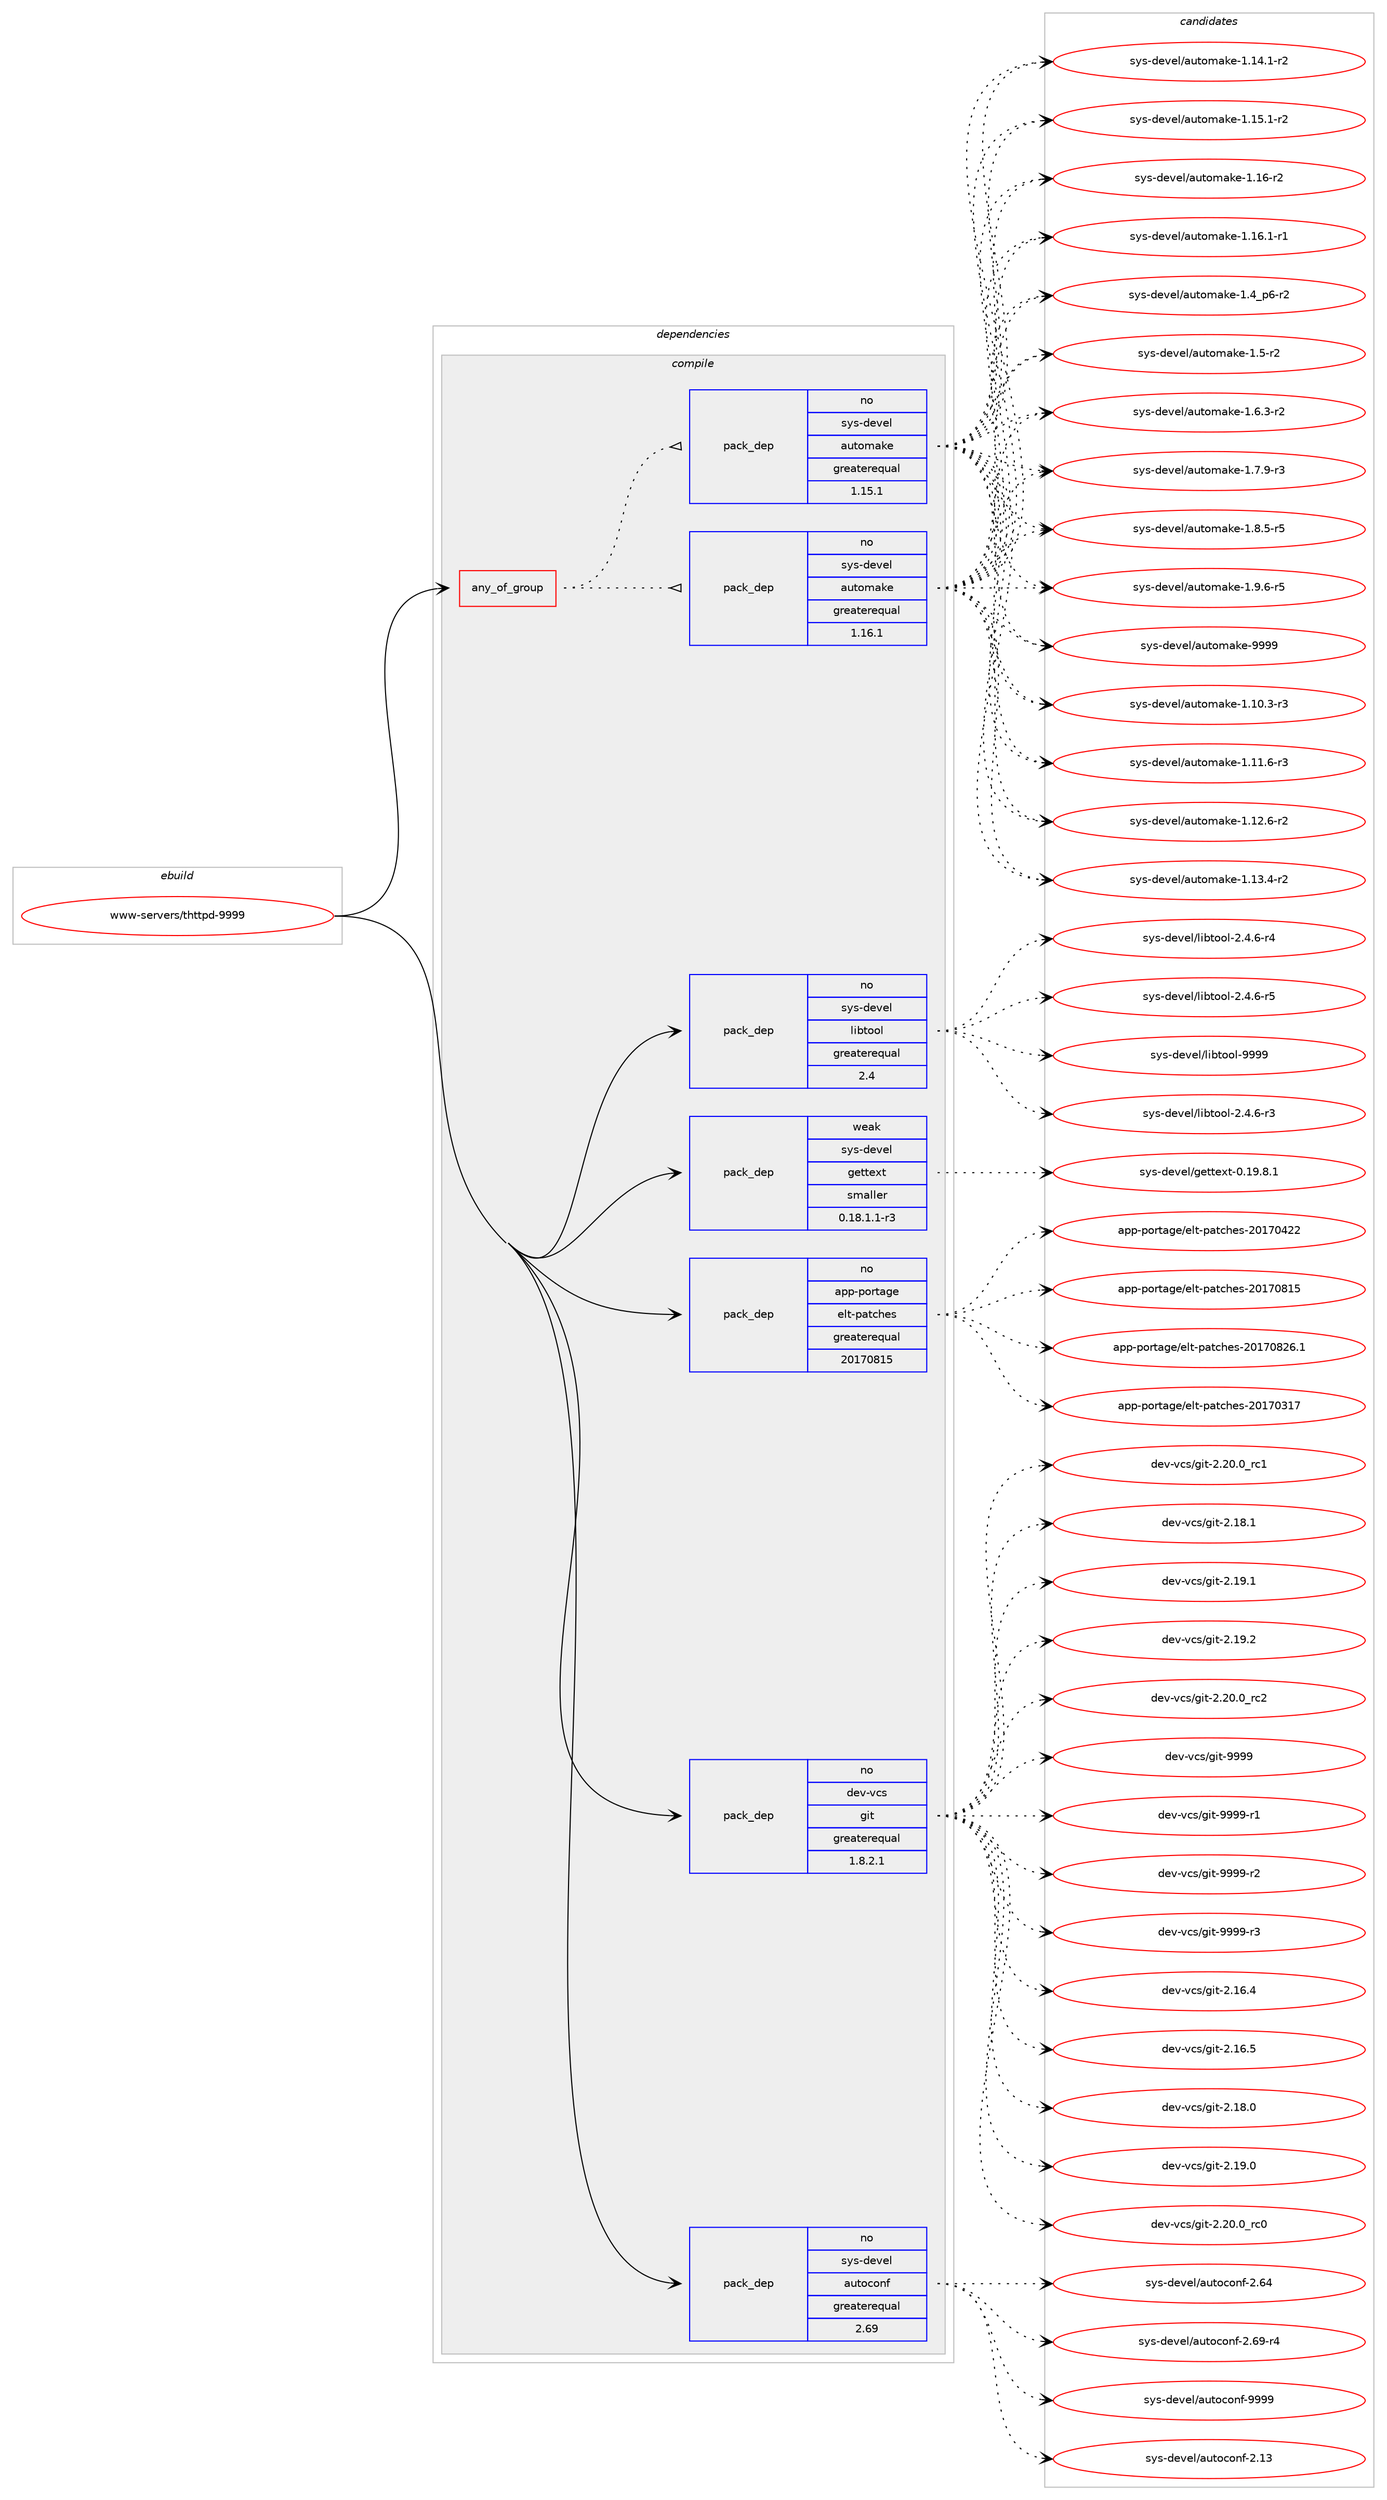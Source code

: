 digraph prolog {

# *************
# Graph options
# *************

newrank=true;
concentrate=true;
compound=true;
graph [rankdir=LR,fontname=Helvetica,fontsize=10,ranksep=1.5];#, ranksep=2.5, nodesep=0.2];
edge  [arrowhead=vee];
node  [fontname=Helvetica,fontsize=10];

# **********
# The ebuild
# **********

subgraph cluster_leftcol {
color=gray;
rank=same;
label=<<i>ebuild</i>>;
id [label="www-servers/thttpd-9999", color=red, width=4, href="../www-servers/thttpd-9999.svg"];
}

# ****************
# The dependencies
# ****************

subgraph cluster_midcol {
color=gray;
label=<<i>dependencies</i>>;
subgraph cluster_compile {
fillcolor="#eeeeee";
style=filled;
label=<<i>compile</i>>;
subgraph any186 {
dependency8166 [label=<<TABLE BORDER="0" CELLBORDER="1" CELLSPACING="0" CELLPADDING="4"><TR><TD CELLPADDING="10">any_of_group</TD></TR></TABLE>>, shape=none, color=red];subgraph pack6466 {
dependency8167 [label=<<TABLE BORDER="0" CELLBORDER="1" CELLSPACING="0" CELLPADDING="4" WIDTH="220"><TR><TD ROWSPAN="6" CELLPADDING="30">pack_dep</TD></TR><TR><TD WIDTH="110">no</TD></TR><TR><TD>sys-devel</TD></TR><TR><TD>automake</TD></TR><TR><TD>greaterequal</TD></TR><TR><TD>1.16.1</TD></TR></TABLE>>, shape=none, color=blue];
}
dependency8166:e -> dependency8167:w [weight=20,style="dotted",arrowhead="oinv"];
subgraph pack6467 {
dependency8168 [label=<<TABLE BORDER="0" CELLBORDER="1" CELLSPACING="0" CELLPADDING="4" WIDTH="220"><TR><TD ROWSPAN="6" CELLPADDING="30">pack_dep</TD></TR><TR><TD WIDTH="110">no</TD></TR><TR><TD>sys-devel</TD></TR><TR><TD>automake</TD></TR><TR><TD>greaterequal</TD></TR><TR><TD>1.15.1</TD></TR></TABLE>>, shape=none, color=blue];
}
dependency8166:e -> dependency8168:w [weight=20,style="dotted",arrowhead="oinv"];
}
id:e -> dependency8166:w [weight=20,style="solid",arrowhead="vee"];
subgraph pack6468 {
dependency8169 [label=<<TABLE BORDER="0" CELLBORDER="1" CELLSPACING="0" CELLPADDING="4" WIDTH="220"><TR><TD ROWSPAN="6" CELLPADDING="30">pack_dep</TD></TR><TR><TD WIDTH="110">no</TD></TR><TR><TD>app-portage</TD></TR><TR><TD>elt-patches</TD></TR><TR><TD>greaterequal</TD></TR><TR><TD>20170815</TD></TR></TABLE>>, shape=none, color=blue];
}
id:e -> dependency8169:w [weight=20,style="solid",arrowhead="vee"];
subgraph pack6469 {
dependency8170 [label=<<TABLE BORDER="0" CELLBORDER="1" CELLSPACING="0" CELLPADDING="4" WIDTH="220"><TR><TD ROWSPAN="6" CELLPADDING="30">pack_dep</TD></TR><TR><TD WIDTH="110">no</TD></TR><TR><TD>dev-vcs</TD></TR><TR><TD>git</TD></TR><TR><TD>greaterequal</TD></TR><TR><TD>1.8.2.1</TD></TR></TABLE>>, shape=none, color=blue];
}
id:e -> dependency8170:w [weight=20,style="solid",arrowhead="vee"];
subgraph pack6470 {
dependency8171 [label=<<TABLE BORDER="0" CELLBORDER="1" CELLSPACING="0" CELLPADDING="4" WIDTH="220"><TR><TD ROWSPAN="6" CELLPADDING="30">pack_dep</TD></TR><TR><TD WIDTH="110">no</TD></TR><TR><TD>sys-devel</TD></TR><TR><TD>autoconf</TD></TR><TR><TD>greaterequal</TD></TR><TR><TD>2.69</TD></TR></TABLE>>, shape=none, color=blue];
}
id:e -> dependency8171:w [weight=20,style="solid",arrowhead="vee"];
subgraph pack6471 {
dependency8172 [label=<<TABLE BORDER="0" CELLBORDER="1" CELLSPACING="0" CELLPADDING="4" WIDTH="220"><TR><TD ROWSPAN="6" CELLPADDING="30">pack_dep</TD></TR><TR><TD WIDTH="110">no</TD></TR><TR><TD>sys-devel</TD></TR><TR><TD>libtool</TD></TR><TR><TD>greaterequal</TD></TR><TR><TD>2.4</TD></TR></TABLE>>, shape=none, color=blue];
}
id:e -> dependency8172:w [weight=20,style="solid",arrowhead="vee"];
subgraph pack6472 {
dependency8173 [label=<<TABLE BORDER="0" CELLBORDER="1" CELLSPACING="0" CELLPADDING="4" WIDTH="220"><TR><TD ROWSPAN="6" CELLPADDING="30">pack_dep</TD></TR><TR><TD WIDTH="110">weak</TD></TR><TR><TD>sys-devel</TD></TR><TR><TD>gettext</TD></TR><TR><TD>smaller</TD></TR><TR><TD>0.18.1.1-r3</TD></TR></TABLE>>, shape=none, color=blue];
}
id:e -> dependency8173:w [weight=20,style="solid",arrowhead="vee"];
}
subgraph cluster_compileandrun {
fillcolor="#eeeeee";
style=filled;
label=<<i>compile and run</i>>;
}
subgraph cluster_run {
fillcolor="#eeeeee";
style=filled;
label=<<i>run</i>>;
}
}

# **************
# The candidates
# **************

subgraph cluster_choices {
rank=same;
color=gray;
label=<<i>candidates</i>>;

subgraph choice6466 {
color=black;
nodesep=1;
choice11512111545100101118101108479711711611110997107101454946494846514511451 [label="sys-devel/automake-1.10.3-r3", color=red, width=4,href="../sys-devel/automake-1.10.3-r3.svg"];
choice11512111545100101118101108479711711611110997107101454946494946544511451 [label="sys-devel/automake-1.11.6-r3", color=red, width=4,href="../sys-devel/automake-1.11.6-r3.svg"];
choice11512111545100101118101108479711711611110997107101454946495046544511450 [label="sys-devel/automake-1.12.6-r2", color=red, width=4,href="../sys-devel/automake-1.12.6-r2.svg"];
choice11512111545100101118101108479711711611110997107101454946495146524511450 [label="sys-devel/automake-1.13.4-r2", color=red, width=4,href="../sys-devel/automake-1.13.4-r2.svg"];
choice11512111545100101118101108479711711611110997107101454946495246494511450 [label="sys-devel/automake-1.14.1-r2", color=red, width=4,href="../sys-devel/automake-1.14.1-r2.svg"];
choice11512111545100101118101108479711711611110997107101454946495346494511450 [label="sys-devel/automake-1.15.1-r2", color=red, width=4,href="../sys-devel/automake-1.15.1-r2.svg"];
choice1151211154510010111810110847971171161111099710710145494649544511450 [label="sys-devel/automake-1.16-r2", color=red, width=4,href="../sys-devel/automake-1.16-r2.svg"];
choice11512111545100101118101108479711711611110997107101454946495446494511449 [label="sys-devel/automake-1.16.1-r1", color=red, width=4,href="../sys-devel/automake-1.16.1-r1.svg"];
choice115121115451001011181011084797117116111109971071014549465295112544511450 [label="sys-devel/automake-1.4_p6-r2", color=red, width=4,href="../sys-devel/automake-1.4_p6-r2.svg"];
choice11512111545100101118101108479711711611110997107101454946534511450 [label="sys-devel/automake-1.5-r2", color=red, width=4,href="../sys-devel/automake-1.5-r2.svg"];
choice115121115451001011181011084797117116111109971071014549465446514511450 [label="sys-devel/automake-1.6.3-r2", color=red, width=4,href="../sys-devel/automake-1.6.3-r2.svg"];
choice115121115451001011181011084797117116111109971071014549465546574511451 [label="sys-devel/automake-1.7.9-r3", color=red, width=4,href="../sys-devel/automake-1.7.9-r3.svg"];
choice115121115451001011181011084797117116111109971071014549465646534511453 [label="sys-devel/automake-1.8.5-r5", color=red, width=4,href="../sys-devel/automake-1.8.5-r5.svg"];
choice115121115451001011181011084797117116111109971071014549465746544511453 [label="sys-devel/automake-1.9.6-r5", color=red, width=4,href="../sys-devel/automake-1.9.6-r5.svg"];
choice115121115451001011181011084797117116111109971071014557575757 [label="sys-devel/automake-9999", color=red, width=4,href="../sys-devel/automake-9999.svg"];
dependency8167:e -> choice11512111545100101118101108479711711611110997107101454946494846514511451:w [style=dotted,weight="100"];
dependency8167:e -> choice11512111545100101118101108479711711611110997107101454946494946544511451:w [style=dotted,weight="100"];
dependency8167:e -> choice11512111545100101118101108479711711611110997107101454946495046544511450:w [style=dotted,weight="100"];
dependency8167:e -> choice11512111545100101118101108479711711611110997107101454946495146524511450:w [style=dotted,weight="100"];
dependency8167:e -> choice11512111545100101118101108479711711611110997107101454946495246494511450:w [style=dotted,weight="100"];
dependency8167:e -> choice11512111545100101118101108479711711611110997107101454946495346494511450:w [style=dotted,weight="100"];
dependency8167:e -> choice1151211154510010111810110847971171161111099710710145494649544511450:w [style=dotted,weight="100"];
dependency8167:e -> choice11512111545100101118101108479711711611110997107101454946495446494511449:w [style=dotted,weight="100"];
dependency8167:e -> choice115121115451001011181011084797117116111109971071014549465295112544511450:w [style=dotted,weight="100"];
dependency8167:e -> choice11512111545100101118101108479711711611110997107101454946534511450:w [style=dotted,weight="100"];
dependency8167:e -> choice115121115451001011181011084797117116111109971071014549465446514511450:w [style=dotted,weight="100"];
dependency8167:e -> choice115121115451001011181011084797117116111109971071014549465546574511451:w [style=dotted,weight="100"];
dependency8167:e -> choice115121115451001011181011084797117116111109971071014549465646534511453:w [style=dotted,weight="100"];
dependency8167:e -> choice115121115451001011181011084797117116111109971071014549465746544511453:w [style=dotted,weight="100"];
dependency8167:e -> choice115121115451001011181011084797117116111109971071014557575757:w [style=dotted,weight="100"];
}
subgraph choice6467 {
color=black;
nodesep=1;
choice11512111545100101118101108479711711611110997107101454946494846514511451 [label="sys-devel/automake-1.10.3-r3", color=red, width=4,href="../sys-devel/automake-1.10.3-r3.svg"];
choice11512111545100101118101108479711711611110997107101454946494946544511451 [label="sys-devel/automake-1.11.6-r3", color=red, width=4,href="../sys-devel/automake-1.11.6-r3.svg"];
choice11512111545100101118101108479711711611110997107101454946495046544511450 [label="sys-devel/automake-1.12.6-r2", color=red, width=4,href="../sys-devel/automake-1.12.6-r2.svg"];
choice11512111545100101118101108479711711611110997107101454946495146524511450 [label="sys-devel/automake-1.13.4-r2", color=red, width=4,href="../sys-devel/automake-1.13.4-r2.svg"];
choice11512111545100101118101108479711711611110997107101454946495246494511450 [label="sys-devel/automake-1.14.1-r2", color=red, width=4,href="../sys-devel/automake-1.14.1-r2.svg"];
choice11512111545100101118101108479711711611110997107101454946495346494511450 [label="sys-devel/automake-1.15.1-r2", color=red, width=4,href="../sys-devel/automake-1.15.1-r2.svg"];
choice1151211154510010111810110847971171161111099710710145494649544511450 [label="sys-devel/automake-1.16-r2", color=red, width=4,href="../sys-devel/automake-1.16-r2.svg"];
choice11512111545100101118101108479711711611110997107101454946495446494511449 [label="sys-devel/automake-1.16.1-r1", color=red, width=4,href="../sys-devel/automake-1.16.1-r1.svg"];
choice115121115451001011181011084797117116111109971071014549465295112544511450 [label="sys-devel/automake-1.4_p6-r2", color=red, width=4,href="../sys-devel/automake-1.4_p6-r2.svg"];
choice11512111545100101118101108479711711611110997107101454946534511450 [label="sys-devel/automake-1.5-r2", color=red, width=4,href="../sys-devel/automake-1.5-r2.svg"];
choice115121115451001011181011084797117116111109971071014549465446514511450 [label="sys-devel/automake-1.6.3-r2", color=red, width=4,href="../sys-devel/automake-1.6.3-r2.svg"];
choice115121115451001011181011084797117116111109971071014549465546574511451 [label="sys-devel/automake-1.7.9-r3", color=red, width=4,href="../sys-devel/automake-1.7.9-r3.svg"];
choice115121115451001011181011084797117116111109971071014549465646534511453 [label="sys-devel/automake-1.8.5-r5", color=red, width=4,href="../sys-devel/automake-1.8.5-r5.svg"];
choice115121115451001011181011084797117116111109971071014549465746544511453 [label="sys-devel/automake-1.9.6-r5", color=red, width=4,href="../sys-devel/automake-1.9.6-r5.svg"];
choice115121115451001011181011084797117116111109971071014557575757 [label="sys-devel/automake-9999", color=red, width=4,href="../sys-devel/automake-9999.svg"];
dependency8168:e -> choice11512111545100101118101108479711711611110997107101454946494846514511451:w [style=dotted,weight="100"];
dependency8168:e -> choice11512111545100101118101108479711711611110997107101454946494946544511451:w [style=dotted,weight="100"];
dependency8168:e -> choice11512111545100101118101108479711711611110997107101454946495046544511450:w [style=dotted,weight="100"];
dependency8168:e -> choice11512111545100101118101108479711711611110997107101454946495146524511450:w [style=dotted,weight="100"];
dependency8168:e -> choice11512111545100101118101108479711711611110997107101454946495246494511450:w [style=dotted,weight="100"];
dependency8168:e -> choice11512111545100101118101108479711711611110997107101454946495346494511450:w [style=dotted,weight="100"];
dependency8168:e -> choice1151211154510010111810110847971171161111099710710145494649544511450:w [style=dotted,weight="100"];
dependency8168:e -> choice11512111545100101118101108479711711611110997107101454946495446494511449:w [style=dotted,weight="100"];
dependency8168:e -> choice115121115451001011181011084797117116111109971071014549465295112544511450:w [style=dotted,weight="100"];
dependency8168:e -> choice11512111545100101118101108479711711611110997107101454946534511450:w [style=dotted,weight="100"];
dependency8168:e -> choice115121115451001011181011084797117116111109971071014549465446514511450:w [style=dotted,weight="100"];
dependency8168:e -> choice115121115451001011181011084797117116111109971071014549465546574511451:w [style=dotted,weight="100"];
dependency8168:e -> choice115121115451001011181011084797117116111109971071014549465646534511453:w [style=dotted,weight="100"];
dependency8168:e -> choice115121115451001011181011084797117116111109971071014549465746544511453:w [style=dotted,weight="100"];
dependency8168:e -> choice115121115451001011181011084797117116111109971071014557575757:w [style=dotted,weight="100"];
}
subgraph choice6468 {
color=black;
nodesep=1;
choice97112112451121111141169710310147101108116451129711699104101115455048495548514955 [label="app-portage/elt-patches-20170317", color=red, width=4,href="../app-portage/elt-patches-20170317.svg"];
choice97112112451121111141169710310147101108116451129711699104101115455048495548525050 [label="app-portage/elt-patches-20170422", color=red, width=4,href="../app-portage/elt-patches-20170422.svg"];
choice97112112451121111141169710310147101108116451129711699104101115455048495548564953 [label="app-portage/elt-patches-20170815", color=red, width=4,href="../app-portage/elt-patches-20170815.svg"];
choice971121124511211111411697103101471011081164511297116991041011154550484955485650544649 [label="app-portage/elt-patches-20170826.1", color=red, width=4,href="../app-portage/elt-patches-20170826.1.svg"];
dependency8169:e -> choice97112112451121111141169710310147101108116451129711699104101115455048495548514955:w [style=dotted,weight="100"];
dependency8169:e -> choice97112112451121111141169710310147101108116451129711699104101115455048495548525050:w [style=dotted,weight="100"];
dependency8169:e -> choice97112112451121111141169710310147101108116451129711699104101115455048495548564953:w [style=dotted,weight="100"];
dependency8169:e -> choice971121124511211111411697103101471011081164511297116991041011154550484955485650544649:w [style=dotted,weight="100"];
}
subgraph choice6469 {
color=black;
nodesep=1;
choice10010111845118991154710310511645504649544652 [label="dev-vcs/git-2.16.4", color=red, width=4,href="../dev-vcs/git-2.16.4.svg"];
choice10010111845118991154710310511645504649544653 [label="dev-vcs/git-2.16.5", color=red, width=4,href="../dev-vcs/git-2.16.5.svg"];
choice10010111845118991154710310511645504649564648 [label="dev-vcs/git-2.18.0", color=red, width=4,href="../dev-vcs/git-2.18.0.svg"];
choice10010111845118991154710310511645504649574648 [label="dev-vcs/git-2.19.0", color=red, width=4,href="../dev-vcs/git-2.19.0.svg"];
choice10010111845118991154710310511645504650484648951149948 [label="dev-vcs/git-2.20.0_rc0", color=red, width=4,href="../dev-vcs/git-2.20.0_rc0.svg"];
choice10010111845118991154710310511645504650484648951149949 [label="dev-vcs/git-2.20.0_rc1", color=red, width=4,href="../dev-vcs/git-2.20.0_rc1.svg"];
choice10010111845118991154710310511645504649564649 [label="dev-vcs/git-2.18.1", color=red, width=4,href="../dev-vcs/git-2.18.1.svg"];
choice10010111845118991154710310511645504649574649 [label="dev-vcs/git-2.19.1", color=red, width=4,href="../dev-vcs/git-2.19.1.svg"];
choice10010111845118991154710310511645504649574650 [label="dev-vcs/git-2.19.2", color=red, width=4,href="../dev-vcs/git-2.19.2.svg"];
choice10010111845118991154710310511645504650484648951149950 [label="dev-vcs/git-2.20.0_rc2", color=red, width=4,href="../dev-vcs/git-2.20.0_rc2.svg"];
choice1001011184511899115471031051164557575757 [label="dev-vcs/git-9999", color=red, width=4,href="../dev-vcs/git-9999.svg"];
choice10010111845118991154710310511645575757574511449 [label="dev-vcs/git-9999-r1", color=red, width=4,href="../dev-vcs/git-9999-r1.svg"];
choice10010111845118991154710310511645575757574511450 [label="dev-vcs/git-9999-r2", color=red, width=4,href="../dev-vcs/git-9999-r2.svg"];
choice10010111845118991154710310511645575757574511451 [label="dev-vcs/git-9999-r3", color=red, width=4,href="../dev-vcs/git-9999-r3.svg"];
dependency8170:e -> choice10010111845118991154710310511645504649544652:w [style=dotted,weight="100"];
dependency8170:e -> choice10010111845118991154710310511645504649544653:w [style=dotted,weight="100"];
dependency8170:e -> choice10010111845118991154710310511645504649564648:w [style=dotted,weight="100"];
dependency8170:e -> choice10010111845118991154710310511645504649574648:w [style=dotted,weight="100"];
dependency8170:e -> choice10010111845118991154710310511645504650484648951149948:w [style=dotted,weight="100"];
dependency8170:e -> choice10010111845118991154710310511645504650484648951149949:w [style=dotted,weight="100"];
dependency8170:e -> choice10010111845118991154710310511645504649564649:w [style=dotted,weight="100"];
dependency8170:e -> choice10010111845118991154710310511645504649574649:w [style=dotted,weight="100"];
dependency8170:e -> choice10010111845118991154710310511645504649574650:w [style=dotted,weight="100"];
dependency8170:e -> choice10010111845118991154710310511645504650484648951149950:w [style=dotted,weight="100"];
dependency8170:e -> choice1001011184511899115471031051164557575757:w [style=dotted,weight="100"];
dependency8170:e -> choice10010111845118991154710310511645575757574511449:w [style=dotted,weight="100"];
dependency8170:e -> choice10010111845118991154710310511645575757574511450:w [style=dotted,weight="100"];
dependency8170:e -> choice10010111845118991154710310511645575757574511451:w [style=dotted,weight="100"];
}
subgraph choice6470 {
color=black;
nodesep=1;
choice115121115451001011181011084797117116111991111101024550464951 [label="sys-devel/autoconf-2.13", color=red, width=4,href="../sys-devel/autoconf-2.13.svg"];
choice115121115451001011181011084797117116111991111101024550465452 [label="sys-devel/autoconf-2.64", color=red, width=4,href="../sys-devel/autoconf-2.64.svg"];
choice1151211154510010111810110847971171161119911111010245504654574511452 [label="sys-devel/autoconf-2.69-r4", color=red, width=4,href="../sys-devel/autoconf-2.69-r4.svg"];
choice115121115451001011181011084797117116111991111101024557575757 [label="sys-devel/autoconf-9999", color=red, width=4,href="../sys-devel/autoconf-9999.svg"];
dependency8171:e -> choice115121115451001011181011084797117116111991111101024550464951:w [style=dotted,weight="100"];
dependency8171:e -> choice115121115451001011181011084797117116111991111101024550465452:w [style=dotted,weight="100"];
dependency8171:e -> choice1151211154510010111810110847971171161119911111010245504654574511452:w [style=dotted,weight="100"];
dependency8171:e -> choice115121115451001011181011084797117116111991111101024557575757:w [style=dotted,weight="100"];
}
subgraph choice6471 {
color=black;
nodesep=1;
choice1151211154510010111810110847108105981161111111084550465246544511451 [label="sys-devel/libtool-2.4.6-r3", color=red, width=4,href="../sys-devel/libtool-2.4.6-r3.svg"];
choice1151211154510010111810110847108105981161111111084550465246544511452 [label="sys-devel/libtool-2.4.6-r4", color=red, width=4,href="../sys-devel/libtool-2.4.6-r4.svg"];
choice1151211154510010111810110847108105981161111111084550465246544511453 [label="sys-devel/libtool-2.4.6-r5", color=red, width=4,href="../sys-devel/libtool-2.4.6-r5.svg"];
choice1151211154510010111810110847108105981161111111084557575757 [label="sys-devel/libtool-9999", color=red, width=4,href="../sys-devel/libtool-9999.svg"];
dependency8172:e -> choice1151211154510010111810110847108105981161111111084550465246544511451:w [style=dotted,weight="100"];
dependency8172:e -> choice1151211154510010111810110847108105981161111111084550465246544511452:w [style=dotted,weight="100"];
dependency8172:e -> choice1151211154510010111810110847108105981161111111084550465246544511453:w [style=dotted,weight="100"];
dependency8172:e -> choice1151211154510010111810110847108105981161111111084557575757:w [style=dotted,weight="100"];
}
subgraph choice6472 {
color=black;
nodesep=1;
choice1151211154510010111810110847103101116116101120116454846495746564649 [label="sys-devel/gettext-0.19.8.1", color=red, width=4,href="../sys-devel/gettext-0.19.8.1.svg"];
dependency8173:e -> choice1151211154510010111810110847103101116116101120116454846495746564649:w [style=dotted,weight="100"];
}
}

}
